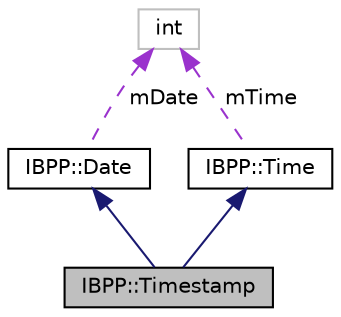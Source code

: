digraph "IBPP::Timestamp"
{
 // LATEX_PDF_SIZE
  edge [fontname="Helvetica",fontsize="10",labelfontname="Helvetica",labelfontsize="10"];
  node [fontname="Helvetica",fontsize="10",shape=record];
  Node1 [label="IBPP::Timestamp",height=0.2,width=0.4,color="black", fillcolor="grey75", style="filled", fontcolor="black",tooltip=" "];
  Node2 -> Node1 [dir="back",color="midnightblue",fontsize="10",style="solid",fontname="Helvetica"];
  Node2 [label="IBPP::Date",height=0.2,width=0.4,color="black", fillcolor="white", style="filled",URL="$classIBPP_1_1Date.html",tooltip=" "];
  Node3 -> Node2 [dir="back",color="darkorchid3",fontsize="10",style="dashed",label=" mDate" ,fontname="Helvetica"];
  Node3 [label="int",height=0.2,width=0.4,color="grey75", fillcolor="white", style="filled",tooltip=" "];
  Node4 -> Node1 [dir="back",color="midnightblue",fontsize="10",style="solid",fontname="Helvetica"];
  Node4 [label="IBPP::Time",height=0.2,width=0.4,color="black", fillcolor="white", style="filled",URL="$classIBPP_1_1Time.html",tooltip=" "];
  Node3 -> Node4 [dir="back",color="darkorchid3",fontsize="10",style="dashed",label=" mTime" ,fontname="Helvetica"];
}
